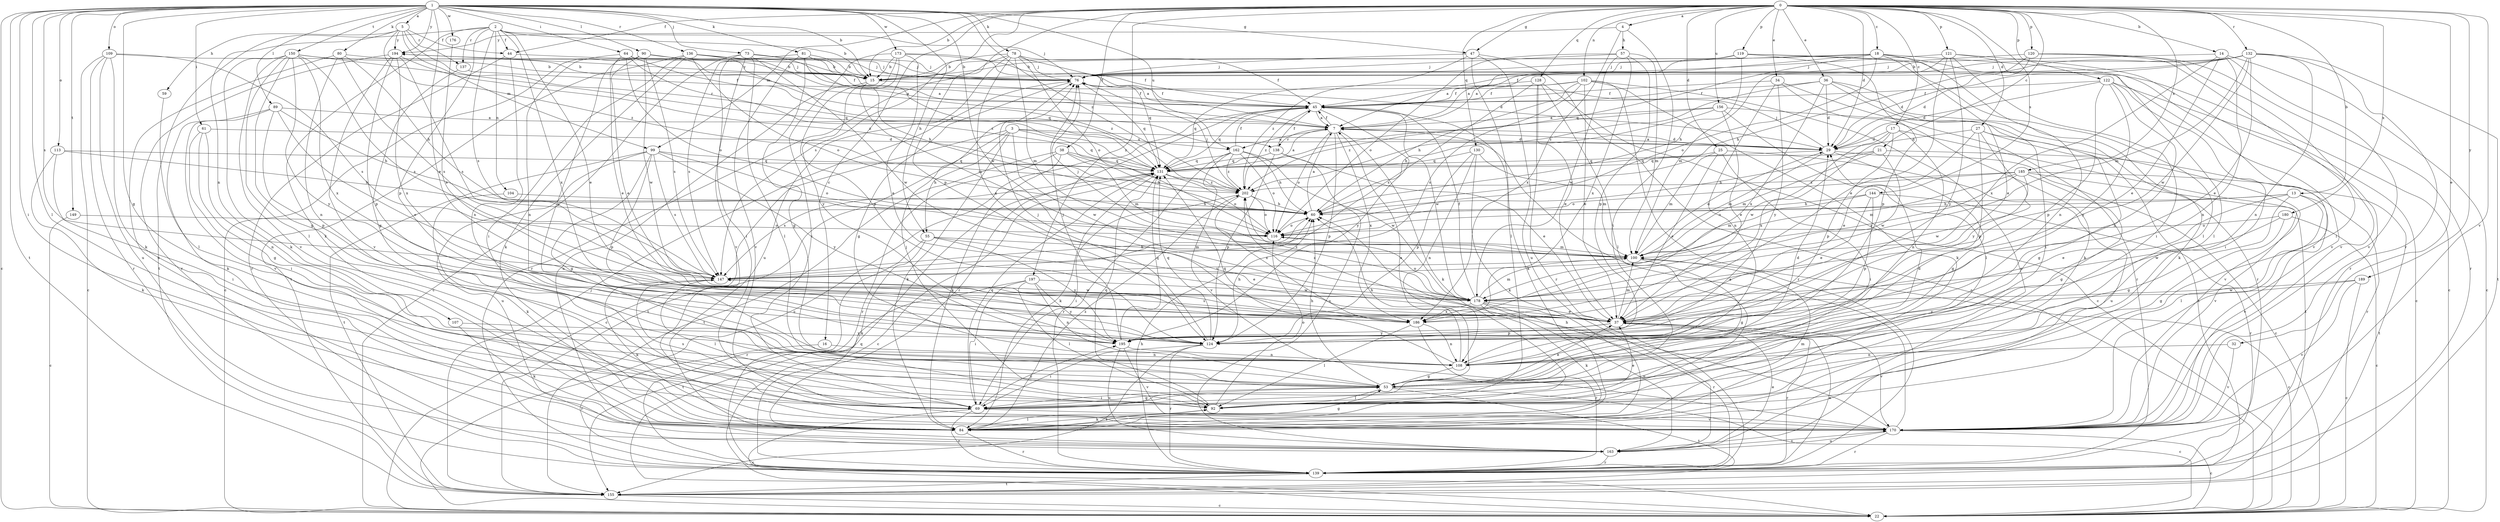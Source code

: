 strict digraph  {
0;
1;
2;
3;
4;
5;
7;
13;
14;
15;
16;
17;
18;
21;
22;
25;
27;
29;
32;
34;
36;
37;
38;
44;
45;
47;
53;
55;
57;
59;
60;
61;
64;
69;
73;
76;
78;
80;
81;
84;
89;
90;
92;
99;
100;
102;
104;
107;
108;
109;
113;
116;
119;
120;
121;
122;
124;
128;
130;
131;
132;
136;
137;
138;
139;
144;
147;
149;
150;
155;
156;
162;
163;
170;
173;
176;
178;
180;
185;
186;
189;
194;
195;
197;
202;
0 -> 4  [label=a];
0 -> 13  [label=b];
0 -> 14  [label=b];
0 -> 15  [label=b];
0 -> 16  [label=c];
0 -> 17  [label=c];
0 -> 18  [label=c];
0 -> 21  [label=c];
0 -> 25  [label=d];
0 -> 27  [label=d];
0 -> 29  [label=d];
0 -> 32  [label=e];
0 -> 34  [label=e];
0 -> 36  [label=e];
0 -> 38  [label=f];
0 -> 44  [label=f];
0 -> 47  [label=g];
0 -> 99  [label=m];
0 -> 102  [label=n];
0 -> 119  [label=p];
0 -> 120  [label=p];
0 -> 121  [label=p];
0 -> 122  [label=p];
0 -> 124  [label=p];
0 -> 128  [label=q];
0 -> 130  [label=q];
0 -> 132  [label=r];
0 -> 144  [label=s];
0 -> 147  [label=s];
0 -> 156  [label=u];
0 -> 170  [label=v];
0 -> 180  [label=x];
0 -> 185  [label=x];
0 -> 189  [label=y];
0 -> 197  [label=z];
1 -> 5  [label=a];
1 -> 15  [label=b];
1 -> 22  [label=c];
1 -> 37  [label=e];
1 -> 47  [label=g];
1 -> 53  [label=g];
1 -> 55  [label=h];
1 -> 61  [label=i];
1 -> 64  [label=i];
1 -> 69  [label=i];
1 -> 73  [label=j];
1 -> 78  [label=k];
1 -> 80  [label=k];
1 -> 81  [label=k];
1 -> 89  [label=l];
1 -> 90  [label=l];
1 -> 92  [label=l];
1 -> 109  [label=o];
1 -> 113  [label=o];
1 -> 136  [label=r];
1 -> 147  [label=s];
1 -> 149  [label=t];
1 -> 150  [label=t];
1 -> 155  [label=t];
1 -> 162  [label=u];
1 -> 173  [label=w];
1 -> 176  [label=w];
1 -> 178  [label=w];
1 -> 194  [label=y];
1 -> 202  [label=z];
2 -> 15  [label=b];
2 -> 37  [label=e];
2 -> 44  [label=f];
2 -> 76  [label=j];
2 -> 84  [label=k];
2 -> 104  [label=n];
2 -> 124  [label=p];
2 -> 137  [label=r];
2 -> 147  [label=s];
2 -> 155  [label=t];
2 -> 186  [label=x];
3 -> 22  [label=c];
3 -> 29  [label=d];
3 -> 55  [label=h];
3 -> 84  [label=k];
3 -> 131  [label=q];
3 -> 155  [label=t];
3 -> 162  [label=u];
3 -> 178  [label=w];
4 -> 57  [label=h];
4 -> 69  [label=i];
4 -> 186  [label=x];
4 -> 194  [label=y];
5 -> 44  [label=f];
5 -> 59  [label=h];
5 -> 99  [label=m];
5 -> 107  [label=n];
5 -> 137  [label=r];
5 -> 138  [label=r];
5 -> 194  [label=y];
5 -> 202  [label=z];
7 -> 29  [label=d];
7 -> 45  [label=f];
7 -> 84  [label=k];
7 -> 116  [label=o];
7 -> 124  [label=p];
7 -> 138  [label=r];
7 -> 162  [label=u];
7 -> 186  [label=x];
13 -> 37  [label=e];
13 -> 53  [label=g];
13 -> 60  [label=h];
13 -> 92  [label=l];
13 -> 116  [label=o];
13 -> 170  [label=v];
14 -> 15  [label=b];
14 -> 22  [label=c];
14 -> 37  [label=e];
14 -> 108  [label=n];
14 -> 170  [label=v];
14 -> 186  [label=x];
15 -> 45  [label=f];
15 -> 100  [label=m];
15 -> 163  [label=u];
15 -> 194  [label=y];
16 -> 108  [label=n];
16 -> 139  [label=r];
17 -> 29  [label=d];
17 -> 108  [label=n];
17 -> 124  [label=p];
17 -> 155  [label=t];
17 -> 178  [label=w];
17 -> 186  [label=x];
18 -> 7  [label=a];
18 -> 15  [label=b];
18 -> 22  [label=c];
18 -> 37  [label=e];
18 -> 76  [label=j];
18 -> 92  [label=l];
18 -> 108  [label=n];
18 -> 116  [label=o];
18 -> 131  [label=q];
21 -> 60  [label=h];
21 -> 100  [label=m];
21 -> 131  [label=q];
21 -> 139  [label=r];
21 -> 178  [label=w];
22 -> 131  [label=q];
25 -> 37  [label=e];
25 -> 69  [label=i];
25 -> 100  [label=m];
25 -> 131  [label=q];
25 -> 163  [label=u];
27 -> 29  [label=d];
27 -> 37  [label=e];
27 -> 53  [label=g];
27 -> 124  [label=p];
27 -> 170  [label=v];
27 -> 195  [label=y];
29 -> 7  [label=a];
29 -> 22  [label=c];
29 -> 53  [label=g];
29 -> 76  [label=j];
29 -> 100  [label=m];
29 -> 131  [label=q];
32 -> 108  [label=n];
32 -> 170  [label=v];
34 -> 45  [label=f];
34 -> 84  [label=k];
34 -> 108  [label=n];
34 -> 139  [label=r];
34 -> 195  [label=y];
36 -> 29  [label=d];
36 -> 45  [label=f];
36 -> 69  [label=i];
36 -> 84  [label=k];
36 -> 139  [label=r];
36 -> 186  [label=x];
36 -> 202  [label=z];
37 -> 100  [label=m];
37 -> 124  [label=p];
37 -> 139  [label=r];
37 -> 170  [label=v];
37 -> 195  [label=y];
37 -> 202  [label=z];
38 -> 60  [label=h];
38 -> 84  [label=k];
38 -> 100  [label=m];
38 -> 131  [label=q];
38 -> 139  [label=r];
38 -> 155  [label=t];
44 -> 76  [label=j];
44 -> 108  [label=n];
44 -> 139  [label=r];
45 -> 7  [label=a];
45 -> 22  [label=c];
45 -> 84  [label=k];
45 -> 131  [label=q];
45 -> 139  [label=r];
45 -> 178  [label=w];
45 -> 195  [label=y];
45 -> 202  [label=z];
47 -> 22  [label=c];
47 -> 76  [label=j];
47 -> 92  [label=l];
47 -> 163  [label=u];
47 -> 202  [label=z];
53 -> 7  [label=a];
53 -> 22  [label=c];
53 -> 29  [label=d];
53 -> 37  [label=e];
53 -> 60  [label=h];
53 -> 69  [label=i];
53 -> 92  [label=l];
53 -> 155  [label=t];
55 -> 37  [label=e];
55 -> 84  [label=k];
55 -> 100  [label=m];
55 -> 139  [label=r];
55 -> 195  [label=y];
57 -> 76  [label=j];
57 -> 100  [label=m];
57 -> 116  [label=o];
57 -> 124  [label=p];
57 -> 178  [label=w];
57 -> 186  [label=x];
59 -> 92  [label=l];
60 -> 7  [label=a];
60 -> 116  [label=o];
61 -> 29  [label=d];
61 -> 53  [label=g];
61 -> 69  [label=i];
61 -> 108  [label=n];
64 -> 37  [label=e];
64 -> 76  [label=j];
64 -> 108  [label=n];
64 -> 116  [label=o];
64 -> 131  [label=q];
64 -> 202  [label=z];
69 -> 22  [label=c];
69 -> 53  [label=g];
69 -> 131  [label=q];
69 -> 139  [label=r];
69 -> 147  [label=s];
69 -> 170  [label=v];
69 -> 195  [label=y];
73 -> 7  [label=a];
73 -> 22  [label=c];
73 -> 69  [label=i];
73 -> 76  [label=j];
73 -> 92  [label=l];
73 -> 170  [label=v];
73 -> 178  [label=w];
76 -> 45  [label=f];
76 -> 53  [label=g];
76 -> 131  [label=q];
78 -> 15  [label=b];
78 -> 45  [label=f];
78 -> 76  [label=j];
78 -> 100  [label=m];
78 -> 116  [label=o];
78 -> 131  [label=q];
78 -> 139  [label=r];
78 -> 163  [label=u];
78 -> 186  [label=x];
80 -> 15  [label=b];
80 -> 60  [label=h];
80 -> 108  [label=n];
80 -> 147  [label=s];
80 -> 163  [label=u];
81 -> 15  [label=b];
81 -> 29  [label=d];
81 -> 45  [label=f];
81 -> 53  [label=g];
81 -> 60  [label=h];
81 -> 147  [label=s];
81 -> 170  [label=v];
84 -> 53  [label=g];
84 -> 92  [label=l];
84 -> 100  [label=m];
84 -> 139  [label=r];
84 -> 202  [label=z];
89 -> 7  [label=a];
89 -> 37  [label=e];
89 -> 60  [label=h];
89 -> 84  [label=k];
89 -> 124  [label=p];
89 -> 170  [label=v];
90 -> 7  [label=a];
90 -> 15  [label=b];
90 -> 22  [label=c];
90 -> 37  [label=e];
90 -> 124  [label=p];
90 -> 147  [label=s];
90 -> 178  [label=w];
92 -> 37  [label=e];
92 -> 76  [label=j];
92 -> 84  [label=k];
92 -> 116  [label=o];
92 -> 131  [label=q];
99 -> 53  [label=g];
99 -> 116  [label=o];
99 -> 124  [label=p];
99 -> 131  [label=q];
99 -> 147  [label=s];
99 -> 155  [label=t];
99 -> 163  [label=u];
99 -> 195  [label=y];
100 -> 22  [label=c];
100 -> 29  [label=d];
100 -> 53  [label=g];
100 -> 76  [label=j];
100 -> 147  [label=s];
102 -> 37  [label=e];
102 -> 45  [label=f];
102 -> 60  [label=h];
102 -> 84  [label=k];
102 -> 131  [label=q];
102 -> 139  [label=r];
102 -> 147  [label=s];
102 -> 163  [label=u];
104 -> 60  [label=h];
104 -> 84  [label=k];
107 -> 84  [label=k];
107 -> 195  [label=y];
108 -> 29  [label=d];
108 -> 53  [label=g];
108 -> 60  [label=h];
108 -> 131  [label=q];
109 -> 22  [label=c];
109 -> 76  [label=j];
109 -> 84  [label=k];
109 -> 139  [label=r];
109 -> 147  [label=s];
109 -> 163  [label=u];
113 -> 60  [label=h];
113 -> 69  [label=i];
113 -> 84  [label=k];
113 -> 131  [label=q];
116 -> 100  [label=m];
119 -> 7  [label=a];
119 -> 15  [label=b];
119 -> 60  [label=h];
119 -> 76  [label=j];
119 -> 92  [label=l];
119 -> 124  [label=p];
119 -> 170  [label=v];
120 -> 29  [label=d];
120 -> 60  [label=h];
120 -> 76  [label=j];
120 -> 92  [label=l];
120 -> 139  [label=r];
120 -> 170  [label=v];
121 -> 37  [label=e];
121 -> 69  [label=i];
121 -> 76  [label=j];
121 -> 100  [label=m];
121 -> 139  [label=r];
121 -> 170  [label=v];
121 -> 195  [label=y];
122 -> 22  [label=c];
122 -> 29  [label=d];
122 -> 45  [label=f];
122 -> 69  [label=i];
122 -> 108  [label=n];
122 -> 124  [label=p];
122 -> 195  [label=y];
124 -> 60  [label=h];
124 -> 69  [label=i];
124 -> 76  [label=j];
124 -> 131  [label=q];
124 -> 139  [label=r];
124 -> 155  [label=t];
128 -> 22  [label=c];
128 -> 37  [label=e];
128 -> 45  [label=f];
128 -> 92  [label=l];
128 -> 139  [label=r];
128 -> 147  [label=s];
130 -> 84  [label=k];
130 -> 100  [label=m];
130 -> 108  [label=n];
130 -> 124  [label=p];
130 -> 131  [label=q];
131 -> 7  [label=a];
131 -> 22  [label=c];
131 -> 84  [label=k];
131 -> 116  [label=o];
131 -> 147  [label=s];
131 -> 202  [label=z];
132 -> 7  [label=a];
132 -> 29  [label=d];
132 -> 37  [label=e];
132 -> 45  [label=f];
132 -> 76  [label=j];
132 -> 100  [label=m];
132 -> 108  [label=n];
132 -> 155  [label=t];
132 -> 170  [label=v];
132 -> 178  [label=w];
136 -> 69  [label=i];
136 -> 76  [label=j];
136 -> 84  [label=k];
136 -> 116  [label=o];
136 -> 131  [label=q];
136 -> 155  [label=t];
136 -> 202  [label=z];
137 -> 45  [label=f];
137 -> 53  [label=g];
138 -> 37  [label=e];
138 -> 45  [label=f];
138 -> 124  [label=p];
138 -> 131  [label=q];
138 -> 163  [label=u];
139 -> 37  [label=e];
139 -> 60  [label=h];
139 -> 155  [label=t];
144 -> 37  [label=e];
144 -> 60  [label=h];
144 -> 100  [label=m];
144 -> 124  [label=p];
144 -> 139  [label=r];
147 -> 60  [label=h];
147 -> 84  [label=k];
147 -> 92  [label=l];
147 -> 178  [label=w];
149 -> 22  [label=c];
149 -> 116  [label=o];
150 -> 15  [label=b];
150 -> 53  [label=g];
150 -> 84  [label=k];
150 -> 92  [label=l];
150 -> 131  [label=q];
150 -> 147  [label=s];
150 -> 170  [label=v];
150 -> 186  [label=x];
150 -> 195  [label=y];
155 -> 22  [label=c];
155 -> 76  [label=j];
156 -> 7  [label=a];
156 -> 37  [label=e];
156 -> 60  [label=h];
156 -> 92  [label=l];
156 -> 155  [label=t];
156 -> 202  [label=z];
162 -> 45  [label=f];
162 -> 60  [label=h];
162 -> 116  [label=o];
162 -> 131  [label=q];
162 -> 139  [label=r];
162 -> 170  [label=v];
162 -> 178  [label=w];
162 -> 202  [label=z];
163 -> 37  [label=e];
163 -> 139  [label=r];
163 -> 170  [label=v];
170 -> 7  [label=a];
170 -> 22  [label=c];
170 -> 60  [label=h];
170 -> 139  [label=r];
170 -> 163  [label=u];
173 -> 7  [label=a];
173 -> 15  [label=b];
173 -> 37  [label=e];
173 -> 45  [label=f];
173 -> 69  [label=i];
173 -> 124  [label=p];
173 -> 195  [label=y];
176 -> 37  [label=e];
178 -> 37  [label=e];
178 -> 45  [label=f];
178 -> 84  [label=k];
178 -> 100  [label=m];
178 -> 116  [label=o];
178 -> 139  [label=r];
178 -> 163  [label=u];
178 -> 186  [label=x];
178 -> 202  [label=z];
180 -> 22  [label=c];
180 -> 53  [label=g];
180 -> 116  [label=o];
180 -> 178  [label=w];
185 -> 53  [label=g];
185 -> 100  [label=m];
185 -> 116  [label=o];
185 -> 147  [label=s];
185 -> 155  [label=t];
185 -> 170  [label=v];
185 -> 178  [label=w];
185 -> 202  [label=z];
186 -> 92  [label=l];
186 -> 108  [label=n];
186 -> 139  [label=r];
186 -> 147  [label=s];
189 -> 22  [label=c];
189 -> 170  [label=v];
189 -> 178  [label=w];
189 -> 195  [label=y];
194 -> 15  [label=b];
194 -> 124  [label=p];
194 -> 139  [label=r];
194 -> 147  [label=s];
194 -> 170  [label=v];
194 -> 186  [label=x];
194 -> 202  [label=z];
195 -> 76  [label=j];
195 -> 108  [label=n];
195 -> 131  [label=q];
195 -> 163  [label=u];
195 -> 170  [label=v];
197 -> 69  [label=i];
197 -> 92  [label=l];
197 -> 108  [label=n];
197 -> 155  [label=t];
197 -> 178  [label=w];
197 -> 195  [label=y];
202 -> 60  [label=h];
202 -> 69  [label=i];
202 -> 76  [label=j];
202 -> 116  [label=o];
202 -> 186  [label=x];
}
